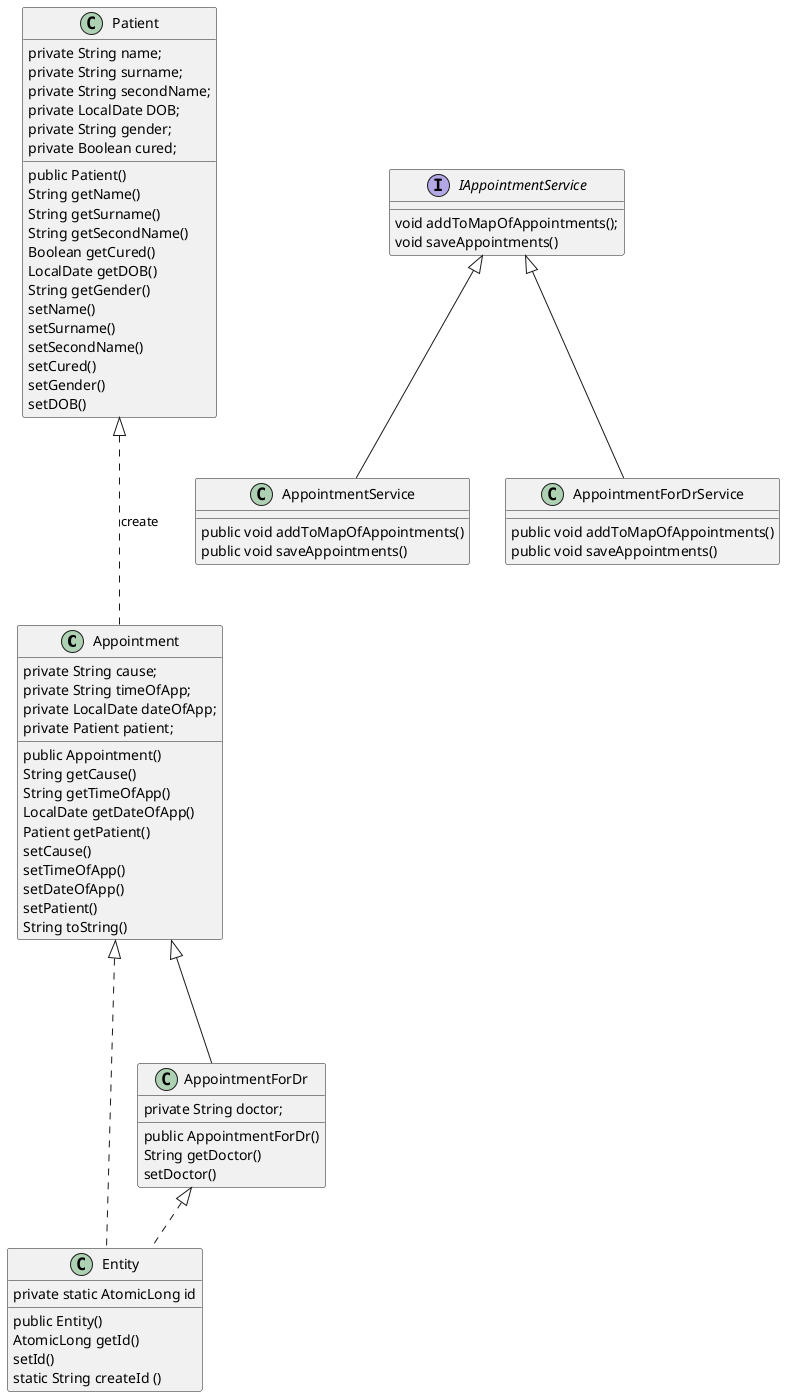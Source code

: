 @startuml
'https://plantuml.com/class-diagram

class Appointment{
    private String cause;
    private String timeOfApp;
    private LocalDate dateOfApp;
    private Patient patient;
    public Appointment()
    String getCause()
    String getTimeOfApp()
    LocalDate getDateOfApp()
    Patient getPatient()
    setCause()
    setTimeOfApp()
    setDateOfApp()
    setPatient()
    String toString()
}

class Entity{
    private static AtomicLong id
    public Entity()
    AtomicLong getId()
    setId()
    static String createId ()
}
class AppointmentForDr{
    private String doctor;
    public AppointmentForDr()
    String getDoctor()
    setDoctor()

}
class Patient{
    private String name;
    private String surname;
    private String secondName;
    private LocalDate DOB;
    private String gender;
    private Boolean cured;
    public Patient()
    String getName()
    String getSurname()
    String getSecondName()
    Boolean getCured()
    LocalDate getDOB()
    String getGender()
    setName()
    setSurname()
    setSecondName()
    setCured()
    setGender()
    setDOB()
}

class AppointmentService{
    public void addToMapOfAppointments()
    public void saveAppointments()
}
class AppointmentForDrService{
     public void addToMapOfAppointments()
     public void saveAppointments()
}

interface IAppointmentService{
void addToMapOfAppointments();
void saveAppointments()
}
Patient<|...Appointment:create
IAppointmentService<|--AppointmentService
IAppointmentService<|--AppointmentForDrService
Appointment<|---AppointmentForDr
Appointment<|..Entity
AppointmentForDr<|..Entity



@enduml
